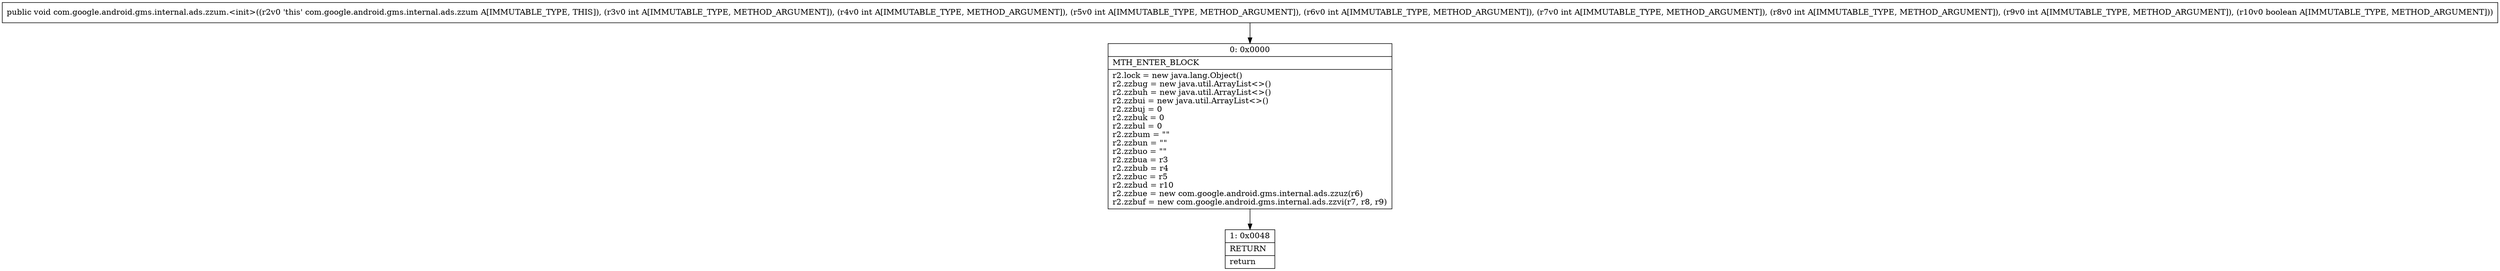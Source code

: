 digraph "CFG forcom.google.android.gms.internal.ads.zzum.\<init\>(IIIIIIIZ)V" {
Node_0 [shape=record,label="{0\:\ 0x0000|MTH_ENTER_BLOCK\l|r2.lock = new java.lang.Object()\lr2.zzbug = new java.util.ArrayList\<\>()\lr2.zzbuh = new java.util.ArrayList\<\>()\lr2.zzbui = new java.util.ArrayList\<\>()\lr2.zzbuj = 0\lr2.zzbuk = 0\lr2.zzbul = 0\lr2.zzbum = \"\"\lr2.zzbun = \"\"\lr2.zzbuo = \"\"\lr2.zzbua = r3\lr2.zzbub = r4\lr2.zzbuc = r5\lr2.zzbud = r10\lr2.zzbue = new com.google.android.gms.internal.ads.zzuz(r6)\lr2.zzbuf = new com.google.android.gms.internal.ads.zzvi(r7, r8, r9)\l}"];
Node_1 [shape=record,label="{1\:\ 0x0048|RETURN\l|return\l}"];
MethodNode[shape=record,label="{public void com.google.android.gms.internal.ads.zzum.\<init\>((r2v0 'this' com.google.android.gms.internal.ads.zzum A[IMMUTABLE_TYPE, THIS]), (r3v0 int A[IMMUTABLE_TYPE, METHOD_ARGUMENT]), (r4v0 int A[IMMUTABLE_TYPE, METHOD_ARGUMENT]), (r5v0 int A[IMMUTABLE_TYPE, METHOD_ARGUMENT]), (r6v0 int A[IMMUTABLE_TYPE, METHOD_ARGUMENT]), (r7v0 int A[IMMUTABLE_TYPE, METHOD_ARGUMENT]), (r8v0 int A[IMMUTABLE_TYPE, METHOD_ARGUMENT]), (r9v0 int A[IMMUTABLE_TYPE, METHOD_ARGUMENT]), (r10v0 boolean A[IMMUTABLE_TYPE, METHOD_ARGUMENT])) }"];
MethodNode -> Node_0;
Node_0 -> Node_1;
}

